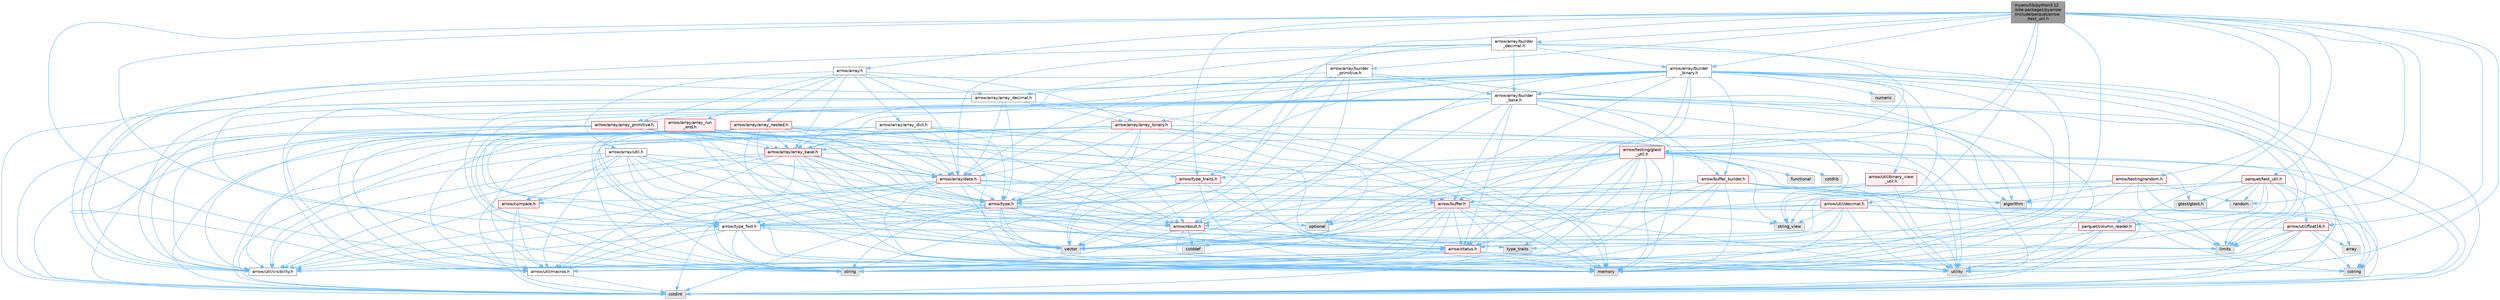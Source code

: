 digraph "myenv/lib/python3.12/site-packages/pyarrow/include/parquet/arrow/test_util.h"
{
 // LATEX_PDF_SIZE
  bgcolor="transparent";
  edge [fontname=Helvetica,fontsize=10,labelfontname=Helvetica,labelfontsize=10];
  node [fontname=Helvetica,fontsize=10,shape=box,height=0.2,width=0.4];
  Node1 [id="Node000001",label="myenv/lib/python3.12\l/site-packages/pyarrow\l/include/parquet/arrow\l/test_util.h",height=0.2,width=0.4,color="gray40", fillcolor="grey60", style="filled", fontcolor="black",tooltip=" "];
  Node1 -> Node2 [id="edge1_Node000001_Node000002",color="steelblue1",style="solid",tooltip=" "];
  Node2 [id="Node000002",label="limits",height=0.2,width=0.4,color="grey60", fillcolor="#E0E0E0", style="filled",tooltip=" "];
  Node1 -> Node3 [id="edge2_Node000001_Node000003",color="steelblue1",style="solid",tooltip=" "];
  Node3 [id="Node000003",label="memory",height=0.2,width=0.4,color="grey60", fillcolor="#E0E0E0", style="filled",tooltip=" "];
  Node1 -> Node4 [id="edge3_Node000001_Node000004",color="steelblue1",style="solid",tooltip=" "];
  Node4 [id="Node000004",label="random",height=0.2,width=0.4,color="grey60", fillcolor="#E0E0E0", style="filled",tooltip=" "];
  Node1 -> Node5 [id="edge4_Node000001_Node000005",color="steelblue1",style="solid",tooltip=" "];
  Node5 [id="Node000005",label="string",height=0.2,width=0.4,color="grey60", fillcolor="#E0E0E0", style="filled",tooltip=" "];
  Node1 -> Node6 [id="edge5_Node000001_Node000006",color="steelblue1",style="solid",tooltip=" "];
  Node6 [id="Node000006",label="utility",height=0.2,width=0.4,color="grey60", fillcolor="#E0E0E0", style="filled",tooltip=" "];
  Node1 -> Node7 [id="edge6_Node000001_Node000007",color="steelblue1",style="solid",tooltip=" "];
  Node7 [id="Node000007",label="vector",height=0.2,width=0.4,color="grey60", fillcolor="#E0E0E0", style="filled",tooltip=" "];
  Node1 -> Node8 [id="edge7_Node000001_Node000008",color="steelblue1",style="solid",tooltip=" "];
  Node8 [id="Node000008",label="arrow/array.h",height=0.2,width=0.4,color="grey40", fillcolor="white", style="filled",URL="$array_8h.html",tooltip=" "];
  Node8 -> Node9 [id="edge8_Node000008_Node000009",color="steelblue1",style="solid",tooltip=" "];
  Node9 [id="Node000009",label="arrow/array/array_base.h",height=0.2,width=0.4,color="red", fillcolor="#FFF0F0", style="filled",URL="$array__base_8h.html",tooltip=" "];
  Node9 -> Node10 [id="edge9_Node000009_Node000010",color="steelblue1",style="solid",tooltip=" "];
  Node10 [id="Node000010",label="cstdint",height=0.2,width=0.4,color="grey60", fillcolor="#E0E0E0", style="filled",tooltip=" "];
  Node9 -> Node3 [id="edge10_Node000009_Node000003",color="steelblue1",style="solid",tooltip=" "];
  Node9 -> Node5 [id="edge11_Node000009_Node000005",color="steelblue1",style="solid",tooltip=" "];
  Node9 -> Node7 [id="edge12_Node000009_Node000007",color="steelblue1",style="solid",tooltip=" "];
  Node9 -> Node12 [id="edge13_Node000009_Node000012",color="steelblue1",style="solid",tooltip=" "];
  Node12 [id="Node000012",label="arrow/array/data.h",height=0.2,width=0.4,color="red", fillcolor="#FFF0F0", style="filled",URL="$data_8h.html",tooltip=" "];
  Node12 -> Node10 [id="edge14_Node000012_Node000010",color="steelblue1",style="solid",tooltip=" "];
  Node12 -> Node3 [id="edge15_Node000012_Node000003",color="steelblue1",style="solid",tooltip=" "];
  Node12 -> Node6 [id="edge16_Node000012_Node000006",color="steelblue1",style="solid",tooltip=" "];
  Node12 -> Node7 [id="edge17_Node000012_Node000007",color="steelblue1",style="solid",tooltip=" "];
  Node12 -> Node19 [id="edge18_Node000012_Node000019",color="steelblue1",style="solid",tooltip=" "];
  Node19 [id="Node000019",label="arrow/buffer.h",height=0.2,width=0.4,color="red", fillcolor="#FFF0F0", style="filled",URL="$buffer_8h.html",tooltip=" "];
  Node19 -> Node10 [id="edge19_Node000019_Node000010",color="steelblue1",style="solid",tooltip=" "];
  Node19 -> Node20 [id="edge20_Node000019_Node000020",color="steelblue1",style="solid",tooltip=" "];
  Node20 [id="Node000020",label="cstring",height=0.2,width=0.4,color="grey60", fillcolor="#E0E0E0", style="filled",tooltip=" "];
  Node19 -> Node3 [id="edge21_Node000019_Node000003",color="steelblue1",style="solid",tooltip=" "];
  Node19 -> Node16 [id="edge22_Node000019_Node000016",color="steelblue1",style="solid",tooltip=" "];
  Node16 [id="Node000016",label="optional",height=0.2,width=0.4,color="grey60", fillcolor="#E0E0E0", style="filled",tooltip=" "];
  Node19 -> Node5 [id="edge23_Node000019_Node000005",color="steelblue1",style="solid",tooltip=" "];
  Node19 -> Node21 [id="edge24_Node000019_Node000021",color="steelblue1",style="solid",tooltip=" "];
  Node21 [id="Node000021",label="string_view",height=0.2,width=0.4,color="grey60", fillcolor="#E0E0E0", style="filled",tooltip=" "];
  Node19 -> Node6 [id="edge25_Node000019_Node000006",color="steelblue1",style="solid",tooltip=" "];
  Node19 -> Node7 [id="edge26_Node000019_Node000007",color="steelblue1",style="solid",tooltip=" "];
  Node19 -> Node31 [id="edge27_Node000019_Node000031",color="steelblue1",style="solid",tooltip=" "];
  Node31 [id="Node000031",label="arrow/status.h",height=0.2,width=0.4,color="red", fillcolor="#FFF0F0", style="filled",URL="$status_8h.html",tooltip=" "];
  Node31 -> Node20 [id="edge28_Node000031_Node000020",color="steelblue1",style="solid",tooltip=" "];
  Node31 -> Node3 [id="edge29_Node000031_Node000003",color="steelblue1",style="solid",tooltip=" "];
  Node31 -> Node5 [id="edge30_Node000031_Node000005",color="steelblue1",style="solid",tooltip=" "];
  Node31 -> Node6 [id="edge31_Node000031_Node000006",color="steelblue1",style="solid",tooltip=" "];
  Node31 -> Node26 [id="edge32_Node000031_Node000026",color="steelblue1",style="solid",tooltip=" "];
  Node26 [id="Node000026",label="arrow/util/macros.h",height=0.2,width=0.4,color="grey40", fillcolor="white", style="filled",URL="$macros_8h.html",tooltip=" "];
  Node26 -> Node10 [id="edge33_Node000026_Node000010",color="steelblue1",style="solid",tooltip=" "];
  Node31 -> Node18 [id="edge34_Node000031_Node000018",color="steelblue1",style="solid",tooltip=" "];
  Node18 [id="Node000018",label="arrow/util/visibility.h",height=0.2,width=0.4,color="grey40", fillcolor="white", style="filled",URL="$include_2arrow_2util_2visibility_8h.html",tooltip=" "];
  Node19 -> Node25 [id="edge35_Node000019_Node000025",color="steelblue1",style="solid",tooltip=" "];
  Node25 [id="Node000025",label="arrow/type_fwd.h",height=0.2,width=0.4,color="grey40", fillcolor="white", style="filled",URL="$arrow_2type__fwd_8h.html",tooltip=" "];
  Node25 -> Node2 [id="edge36_Node000025_Node000002",color="steelblue1",style="solid",tooltip=" "];
  Node25 -> Node3 [id="edge37_Node000025_Node000003",color="steelblue1",style="solid",tooltip=" "];
  Node25 -> Node5 [id="edge38_Node000025_Node000005",color="steelblue1",style="solid",tooltip=" "];
  Node25 -> Node7 [id="edge39_Node000025_Node000007",color="steelblue1",style="solid",tooltip=" "];
  Node25 -> Node26 [id="edge40_Node000025_Node000026",color="steelblue1",style="solid",tooltip=" "];
  Node25 -> Node18 [id="edge41_Node000025_Node000018",color="steelblue1",style="solid",tooltip=" "];
  Node19 -> Node26 [id="edge42_Node000019_Node000026",color="steelblue1",style="solid",tooltip=" "];
  Node19 -> Node18 [id="edge43_Node000019_Node000018",color="steelblue1",style="solid",tooltip=" "];
  Node12 -> Node27 [id="edge44_Node000012_Node000027",color="steelblue1",style="solid",tooltip=" "];
  Node27 [id="Node000027",label="arrow/result.h",height=0.2,width=0.4,color="red", fillcolor="#FFF0F0", style="filled",URL="$result_8h.html",tooltip=" "];
  Node27 -> Node28 [id="edge45_Node000027_Node000028",color="steelblue1",style="solid",tooltip=" "];
  Node28 [id="Node000028",label="cstddef",height=0.2,width=0.4,color="grey60", fillcolor="#E0E0E0", style="filled",tooltip=" "];
  Node27 -> Node5 [id="edge46_Node000027_Node000005",color="steelblue1",style="solid",tooltip=" "];
  Node27 -> Node30 [id="edge47_Node000027_Node000030",color="steelblue1",style="solid",tooltip=" "];
  Node30 [id="Node000030",label="type_traits",height=0.2,width=0.4,color="grey60", fillcolor="#E0E0E0", style="filled",tooltip=" "];
  Node27 -> Node6 [id="edge48_Node000027_Node000006",color="steelblue1",style="solid",tooltip=" "];
  Node27 -> Node31 [id="edge49_Node000027_Node000031",color="steelblue1",style="solid",tooltip=" "];
  Node12 -> Node39 [id="edge50_Node000012_Node000039",color="steelblue1",style="solid",tooltip=" "];
  Node39 [id="Node000039",label="arrow/type.h",height=0.2,width=0.4,color="red", fillcolor="#FFF0F0", style="filled",URL="$type_8h.html",tooltip=" "];
  Node39 -> Node10 [id="edge51_Node000039_Node000010",color="steelblue1",style="solid",tooltip=" "];
  Node39 -> Node2 [id="edge52_Node000039_Node000002",color="steelblue1",style="solid",tooltip=" "];
  Node39 -> Node3 [id="edge53_Node000039_Node000003",color="steelblue1",style="solid",tooltip=" "];
  Node39 -> Node16 [id="edge54_Node000039_Node000016",color="steelblue1",style="solid",tooltip=" "];
  Node39 -> Node5 [id="edge55_Node000039_Node000005",color="steelblue1",style="solid",tooltip=" "];
  Node39 -> Node6 [id="edge56_Node000039_Node000006",color="steelblue1",style="solid",tooltip=" "];
  Node39 -> Node7 [id="edge57_Node000039_Node000007",color="steelblue1",style="solid",tooltip=" "];
  Node39 -> Node27 [id="edge58_Node000039_Node000027",color="steelblue1",style="solid",tooltip=" "];
  Node39 -> Node25 [id="edge59_Node000039_Node000025",color="steelblue1",style="solid",tooltip=" "];
  Node39 -> Node26 [id="edge60_Node000039_Node000026",color="steelblue1",style="solid",tooltip=" "];
  Node39 -> Node18 [id="edge61_Node000039_Node000018",color="steelblue1",style="solid",tooltip=" "];
  Node12 -> Node25 [id="edge62_Node000012_Node000025",color="steelblue1",style="solid",tooltip=" "];
  Node12 -> Node26 [id="edge63_Node000012_Node000026",color="steelblue1",style="solid",tooltip=" "];
  Node12 -> Node18 [id="edge64_Node000012_Node000018",color="steelblue1",style="solid",tooltip=" "];
  Node9 -> Node19 [id="edge65_Node000009_Node000019",color="steelblue1",style="solid",tooltip=" "];
  Node9 -> Node49 [id="edge66_Node000009_Node000049",color="steelblue1",style="solid",tooltip=" "];
  Node49 [id="Node000049",label="arrow/compare.h",height=0.2,width=0.4,color="red", fillcolor="#FFF0F0", style="filled",URL="$compare_8h.html",tooltip=" "];
  Node49 -> Node10 [id="edge67_Node000049_Node000010",color="steelblue1",style="solid",tooltip=" "];
  Node49 -> Node26 [id="edge68_Node000049_Node000026",color="steelblue1",style="solid",tooltip=" "];
  Node49 -> Node18 [id="edge69_Node000049_Node000018",color="steelblue1",style="solid",tooltip=" "];
  Node9 -> Node27 [id="edge70_Node000009_Node000027",color="steelblue1",style="solid",tooltip=" "];
  Node9 -> Node31 [id="edge71_Node000009_Node000031",color="steelblue1",style="solid",tooltip=" "];
  Node9 -> Node39 [id="edge72_Node000009_Node000039",color="steelblue1",style="solid",tooltip=" "];
  Node9 -> Node26 [id="edge73_Node000009_Node000026",color="steelblue1",style="solid",tooltip=" "];
  Node9 -> Node18 [id="edge74_Node000009_Node000018",color="steelblue1",style="solid",tooltip=" "];
  Node8 -> Node50 [id="edge75_Node000008_Node000050",color="steelblue1",style="solid",tooltip=" "];
  Node50 [id="Node000050",label="arrow/array/array_binary.h",height=0.2,width=0.4,color="red", fillcolor="#FFF0F0", style="filled",URL="$array__binary_8h.html",tooltip=" "];
  Node50 -> Node10 [id="edge76_Node000050_Node000010",color="steelblue1",style="solid",tooltip=" "];
  Node50 -> Node3 [id="edge77_Node000050_Node000003",color="steelblue1",style="solid",tooltip=" "];
  Node50 -> Node16 [id="edge78_Node000050_Node000016",color="steelblue1",style="solid",tooltip=" "];
  Node50 -> Node5 [id="edge79_Node000050_Node000005",color="steelblue1",style="solid",tooltip=" "];
  Node50 -> Node21 [id="edge80_Node000050_Node000021",color="steelblue1",style="solid",tooltip=" "];
  Node50 -> Node7 [id="edge81_Node000050_Node000007",color="steelblue1",style="solid",tooltip=" "];
  Node50 -> Node9 [id="edge82_Node000050_Node000009",color="steelblue1",style="solid",tooltip=" "];
  Node50 -> Node12 [id="edge83_Node000050_Node000012",color="steelblue1",style="solid",tooltip=" "];
  Node50 -> Node19 [id="edge84_Node000050_Node000019",color="steelblue1",style="solid",tooltip=" "];
  Node50 -> Node39 [id="edge85_Node000050_Node000039",color="steelblue1",style="solid",tooltip=" "];
  Node50 -> Node26 [id="edge86_Node000050_Node000026",color="steelblue1",style="solid",tooltip=" "];
  Node50 -> Node18 [id="edge87_Node000050_Node000018",color="steelblue1",style="solid",tooltip=" "];
  Node8 -> Node57 [id="edge88_Node000008_Node000057",color="steelblue1",style="solid",tooltip=" "];
  Node57 [id="Node000057",label="arrow/array/array_decimal.h",height=0.2,width=0.4,color="grey40", fillcolor="white", style="filled",URL="$array__decimal_8h.html",tooltip=" "];
  Node57 -> Node10 [id="edge89_Node000057_Node000010",color="steelblue1",style="solid",tooltip=" "];
  Node57 -> Node3 [id="edge90_Node000057_Node000003",color="steelblue1",style="solid",tooltip=" "];
  Node57 -> Node5 [id="edge91_Node000057_Node000005",color="steelblue1",style="solid",tooltip=" "];
  Node57 -> Node50 [id="edge92_Node000057_Node000050",color="steelblue1",style="solid",tooltip=" "];
  Node57 -> Node12 [id="edge93_Node000057_Node000012",color="steelblue1",style="solid",tooltip=" "];
  Node57 -> Node39 [id="edge94_Node000057_Node000039",color="steelblue1",style="solid",tooltip=" "];
  Node57 -> Node18 [id="edge95_Node000057_Node000018",color="steelblue1",style="solid",tooltip=" "];
  Node8 -> Node58 [id="edge96_Node000008_Node000058",color="steelblue1",style="solid",tooltip=" "];
  Node58 [id="Node000058",label="arrow/array/array_dict.h",height=0.2,width=0.4,color="grey40", fillcolor="white", style="filled",URL="$array__dict_8h.html",tooltip=" "];
  Node58 -> Node10 [id="edge97_Node000058_Node000010",color="steelblue1",style="solid",tooltip=" "];
  Node58 -> Node3 [id="edge98_Node000058_Node000003",color="steelblue1",style="solid",tooltip=" "];
  Node58 -> Node9 [id="edge99_Node000058_Node000009",color="steelblue1",style="solid",tooltip=" "];
  Node58 -> Node12 [id="edge100_Node000058_Node000012",color="steelblue1",style="solid",tooltip=" "];
  Node58 -> Node27 [id="edge101_Node000058_Node000027",color="steelblue1",style="solid",tooltip=" "];
  Node58 -> Node31 [id="edge102_Node000058_Node000031",color="steelblue1",style="solid",tooltip=" "];
  Node58 -> Node39 [id="edge103_Node000058_Node000039",color="steelblue1",style="solid",tooltip=" "];
  Node58 -> Node26 [id="edge104_Node000058_Node000026",color="steelblue1",style="solid",tooltip=" "];
  Node58 -> Node18 [id="edge105_Node000058_Node000018",color="steelblue1",style="solid",tooltip=" "];
  Node8 -> Node59 [id="edge106_Node000008_Node000059",color="steelblue1",style="solid",tooltip=" "];
  Node59 [id="Node000059",label="arrow/array/array_nested.h",height=0.2,width=0.4,color="red", fillcolor="#FFF0F0", style="filled",URL="$array__nested_8h.html",tooltip=" "];
  Node59 -> Node10 [id="edge107_Node000059_Node000010",color="steelblue1",style="solid",tooltip=" "];
  Node59 -> Node3 [id="edge108_Node000059_Node000003",color="steelblue1",style="solid",tooltip=" "];
  Node59 -> Node5 [id="edge109_Node000059_Node000005",color="steelblue1",style="solid",tooltip=" "];
  Node59 -> Node6 [id="edge110_Node000059_Node000006",color="steelblue1",style="solid",tooltip=" "];
  Node59 -> Node7 [id="edge111_Node000059_Node000007",color="steelblue1",style="solid",tooltip=" "];
  Node59 -> Node9 [id="edge112_Node000059_Node000009",color="steelblue1",style="solid",tooltip=" "];
  Node59 -> Node12 [id="edge113_Node000059_Node000012",color="steelblue1",style="solid",tooltip=" "];
  Node59 -> Node27 [id="edge114_Node000059_Node000027",color="steelblue1",style="solid",tooltip=" "];
  Node59 -> Node31 [id="edge115_Node000059_Node000031",color="steelblue1",style="solid",tooltip=" "];
  Node59 -> Node39 [id="edge116_Node000059_Node000039",color="steelblue1",style="solid",tooltip=" "];
  Node59 -> Node25 [id="edge117_Node000059_Node000025",color="steelblue1",style="solid",tooltip=" "];
  Node59 -> Node26 [id="edge118_Node000059_Node000026",color="steelblue1",style="solid",tooltip=" "];
  Node59 -> Node18 [id="edge119_Node000059_Node000018",color="steelblue1",style="solid",tooltip=" "];
  Node8 -> Node60 [id="edge120_Node000008_Node000060",color="steelblue1",style="solid",tooltip=" "];
  Node60 [id="Node000060",label="arrow/array/array_primitive.h",height=0.2,width=0.4,color="red", fillcolor="#FFF0F0", style="filled",URL="$array__primitive_8h.html",tooltip=" "];
  Node60 -> Node10 [id="edge121_Node000060_Node000010",color="steelblue1",style="solid",tooltip=" "];
  Node60 -> Node3 [id="edge122_Node000060_Node000003",color="steelblue1",style="solid",tooltip=" "];
  Node60 -> Node9 [id="edge123_Node000060_Node000009",color="steelblue1",style="solid",tooltip=" "];
  Node60 -> Node12 [id="edge124_Node000060_Node000012",color="steelblue1",style="solid",tooltip=" "];
  Node60 -> Node39 [id="edge125_Node000060_Node000039",color="steelblue1",style="solid",tooltip=" "];
  Node60 -> Node25 [id="edge126_Node000060_Node000025",color="steelblue1",style="solid",tooltip=" "];
  Node60 -> Node56 [id="edge127_Node000060_Node000056",color="steelblue1",style="solid",tooltip=" "];
  Node56 [id="Node000056",label="arrow/type_traits.h",height=0.2,width=0.4,color="red", fillcolor="#FFF0F0", style="filled",URL="$include_2arrow_2type__traits_8h.html",tooltip=" "];
  Node56 -> Node3 [id="edge128_Node000056_Node000003",color="steelblue1",style="solid",tooltip=" "];
  Node56 -> Node5 [id="edge129_Node000056_Node000005",color="steelblue1",style="solid",tooltip=" "];
  Node56 -> Node30 [id="edge130_Node000056_Node000030",color="steelblue1",style="solid",tooltip=" "];
  Node56 -> Node7 [id="edge131_Node000056_Node000007",color="steelblue1",style="solid",tooltip=" "];
  Node56 -> Node39 [id="edge132_Node000056_Node000039",color="steelblue1",style="solid",tooltip=" "];
  Node60 -> Node26 [id="edge133_Node000060_Node000026",color="steelblue1",style="solid",tooltip=" "];
  Node60 -> Node18 [id="edge134_Node000060_Node000018",color="steelblue1",style="solid",tooltip=" "];
  Node8 -> Node61 [id="edge135_Node000008_Node000061",color="steelblue1",style="solid",tooltip=" "];
  Node61 [id="Node000061",label="arrow/array/array_run\l_end.h",height=0.2,width=0.4,color="red", fillcolor="#FFF0F0", style="filled",URL="$array__run__end_8h.html",tooltip=" "];
  Node61 -> Node10 [id="edge136_Node000061_Node000010",color="steelblue1",style="solid",tooltip=" "];
  Node61 -> Node3 [id="edge137_Node000061_Node000003",color="steelblue1",style="solid",tooltip=" "];
  Node61 -> Node5 [id="edge138_Node000061_Node000005",color="steelblue1",style="solid",tooltip=" "];
  Node61 -> Node6 [id="edge139_Node000061_Node000006",color="steelblue1",style="solid",tooltip=" "];
  Node61 -> Node7 [id="edge140_Node000061_Node000007",color="steelblue1",style="solid",tooltip=" "];
  Node61 -> Node9 [id="edge141_Node000061_Node000009",color="steelblue1",style="solid",tooltip=" "];
  Node61 -> Node12 [id="edge142_Node000061_Node000012",color="steelblue1",style="solid",tooltip=" "];
  Node61 -> Node27 [id="edge143_Node000061_Node000027",color="steelblue1",style="solid",tooltip=" "];
  Node61 -> Node31 [id="edge144_Node000061_Node000031",color="steelblue1",style="solid",tooltip=" "];
  Node61 -> Node39 [id="edge145_Node000061_Node000039",color="steelblue1",style="solid",tooltip=" "];
  Node61 -> Node25 [id="edge146_Node000061_Node000025",color="steelblue1",style="solid",tooltip=" "];
  Node61 -> Node26 [id="edge147_Node000061_Node000026",color="steelblue1",style="solid",tooltip=" "];
  Node61 -> Node18 [id="edge148_Node000061_Node000018",color="steelblue1",style="solid",tooltip=" "];
  Node8 -> Node12 [id="edge149_Node000008_Node000012",color="steelblue1",style="solid",tooltip=" "];
  Node8 -> Node62 [id="edge150_Node000008_Node000062",color="steelblue1",style="solid",tooltip=" "];
  Node62 [id="Node000062",label="arrow/array/util.h",height=0.2,width=0.4,color="grey40", fillcolor="white", style="filled",URL="$array_2util_8h.html",tooltip=" "];
  Node62 -> Node10 [id="edge151_Node000062_Node000010",color="steelblue1",style="solid",tooltip=" "];
  Node62 -> Node3 [id="edge152_Node000062_Node000003",color="steelblue1",style="solid",tooltip=" "];
  Node62 -> Node7 [id="edge153_Node000062_Node000007",color="steelblue1",style="solid",tooltip=" "];
  Node62 -> Node12 [id="edge154_Node000062_Node000012",color="steelblue1",style="solid",tooltip=" "];
  Node62 -> Node49 [id="edge155_Node000062_Node000049",color="steelblue1",style="solid",tooltip=" "];
  Node62 -> Node27 [id="edge156_Node000062_Node000027",color="steelblue1",style="solid",tooltip=" "];
  Node62 -> Node31 [id="edge157_Node000062_Node000031",color="steelblue1",style="solid",tooltip=" "];
  Node62 -> Node39 [id="edge158_Node000062_Node000039",color="steelblue1",style="solid",tooltip=" "];
  Node62 -> Node26 [id="edge159_Node000062_Node000026",color="steelblue1",style="solid",tooltip=" "];
  Node62 -> Node18 [id="edge160_Node000062_Node000018",color="steelblue1",style="solid",tooltip=" "];
  Node1 -> Node63 [id="edge161_Node000001_Node000063",color="steelblue1",style="solid",tooltip=" "];
  Node63 [id="Node000063",label="arrow/array/builder\l_binary.h",height=0.2,width=0.4,color="grey40", fillcolor="white", style="filled",URL="$builder__binary_8h.html",tooltip=" "];
  Node63 -> Node44 [id="edge162_Node000063_Node000044",color="steelblue1",style="solid",tooltip=" "];
  Node44 [id="Node000044",label="array",height=0.2,width=0.4,color="grey60", fillcolor="#E0E0E0", style="filled",tooltip=" "];
  Node63 -> Node28 [id="edge163_Node000063_Node000028",color="steelblue1",style="solid",tooltip=" "];
  Node63 -> Node10 [id="edge164_Node000063_Node000010",color="steelblue1",style="solid",tooltip=" "];
  Node63 -> Node20 [id="edge165_Node000063_Node000020",color="steelblue1",style="solid",tooltip=" "];
  Node63 -> Node2 [id="edge166_Node000063_Node000002",color="steelblue1",style="solid",tooltip=" "];
  Node63 -> Node3 [id="edge167_Node000063_Node000003",color="steelblue1",style="solid",tooltip=" "];
  Node63 -> Node64 [id="edge168_Node000063_Node000064",color="steelblue1",style="solid",tooltip=" "];
  Node64 [id="Node000064",label="numeric",height=0.2,width=0.4,color="grey60", fillcolor="#E0E0E0", style="filled",tooltip=" "];
  Node63 -> Node5 [id="edge169_Node000063_Node000005",color="steelblue1",style="solid",tooltip=" "];
  Node63 -> Node21 [id="edge170_Node000063_Node000021",color="steelblue1",style="solid",tooltip=" "];
  Node63 -> Node7 [id="edge171_Node000063_Node000007",color="steelblue1",style="solid",tooltip=" "];
  Node63 -> Node9 [id="edge172_Node000063_Node000009",color="steelblue1",style="solid",tooltip=" "];
  Node63 -> Node50 [id="edge173_Node000063_Node000050",color="steelblue1",style="solid",tooltip=" "];
  Node63 -> Node65 [id="edge174_Node000063_Node000065",color="steelblue1",style="solid",tooltip=" "];
  Node65 [id="Node000065",label="arrow/array/builder\l_base.h",height=0.2,width=0.4,color="grey40", fillcolor="white", style="filled",URL="$builder__base_8h.html",tooltip=" "];
  Node65 -> Node43 [id="edge175_Node000065_Node000043",color="steelblue1",style="solid",tooltip=" "];
  Node43 [id="Node000043",label="algorithm",height=0.2,width=0.4,color="grey60", fillcolor="#E0E0E0", style="filled",tooltip=" "];
  Node65 -> Node10 [id="edge176_Node000065_Node000010",color="steelblue1",style="solid",tooltip=" "];
  Node65 -> Node2 [id="edge177_Node000065_Node000002",color="steelblue1",style="solid",tooltip=" "];
  Node65 -> Node3 [id="edge178_Node000065_Node000003",color="steelblue1",style="solid",tooltip=" "];
  Node65 -> Node6 [id="edge179_Node000065_Node000006",color="steelblue1",style="solid",tooltip=" "];
  Node65 -> Node7 [id="edge180_Node000065_Node000007",color="steelblue1",style="solid",tooltip=" "];
  Node65 -> Node9 [id="edge181_Node000065_Node000009",color="steelblue1",style="solid",tooltip=" "];
  Node65 -> Node60 [id="edge182_Node000065_Node000060",color="steelblue1",style="solid",tooltip=" "];
  Node65 -> Node19 [id="edge183_Node000065_Node000019",color="steelblue1",style="solid",tooltip=" "];
  Node65 -> Node66 [id="edge184_Node000065_Node000066",color="steelblue1",style="solid",tooltip=" "];
  Node66 [id="Node000066",label="arrow/buffer_builder.h",height=0.2,width=0.4,color="red", fillcolor="#FFF0F0", style="filled",URL="$buffer__builder_8h.html",tooltip=" "];
  Node66 -> Node43 [id="edge185_Node000066_Node000043",color="steelblue1",style="solid",tooltip=" "];
  Node66 -> Node10 [id="edge186_Node000066_Node000010",color="steelblue1",style="solid",tooltip=" "];
  Node66 -> Node20 [id="edge187_Node000066_Node000020",color="steelblue1",style="solid",tooltip=" "];
  Node66 -> Node3 [id="edge188_Node000066_Node000003",color="steelblue1",style="solid",tooltip=" "];
  Node66 -> Node5 [id="edge189_Node000066_Node000005",color="steelblue1",style="solid",tooltip=" "];
  Node66 -> Node6 [id="edge190_Node000066_Node000006",color="steelblue1",style="solid",tooltip=" "];
  Node66 -> Node19 [id="edge191_Node000066_Node000019",color="steelblue1",style="solid",tooltip=" "];
  Node66 -> Node31 [id="edge192_Node000066_Node000031",color="steelblue1",style="solid",tooltip=" "];
  Node66 -> Node26 [id="edge193_Node000066_Node000026",color="steelblue1",style="solid",tooltip=" "];
  Node66 -> Node18 [id="edge194_Node000066_Node000018",color="steelblue1",style="solid",tooltip=" "];
  Node65 -> Node27 [id="edge195_Node000065_Node000027",color="steelblue1",style="solid",tooltip=" "];
  Node65 -> Node31 [id="edge196_Node000065_Node000031",color="steelblue1",style="solid",tooltip=" "];
  Node65 -> Node25 [id="edge197_Node000065_Node000025",color="steelblue1",style="solid",tooltip=" "];
  Node65 -> Node26 [id="edge198_Node000065_Node000026",color="steelblue1",style="solid",tooltip=" "];
  Node65 -> Node18 [id="edge199_Node000065_Node000018",color="steelblue1",style="solid",tooltip=" "];
  Node63 -> Node12 [id="edge200_Node000063_Node000012",color="steelblue1",style="solid",tooltip=" "];
  Node63 -> Node19 [id="edge201_Node000063_Node000019",color="steelblue1",style="solid",tooltip=" "];
  Node63 -> Node66 [id="edge202_Node000063_Node000066",color="steelblue1",style="solid",tooltip=" "];
  Node63 -> Node31 [id="edge203_Node000063_Node000031",color="steelblue1",style="solid",tooltip=" "];
  Node63 -> Node39 [id="edge204_Node000063_Node000039",color="steelblue1",style="solid",tooltip=" "];
  Node63 -> Node70 [id="edge205_Node000063_Node000070",color="steelblue1",style="solid",tooltip=" "];
  Node70 [id="Node000070",label="arrow/util/binary_view\l_util.h",height=0.2,width=0.4,color="red", fillcolor="#FFF0F0", style="filled",URL="$binary__view__util_8h.html",tooltip=" "];
  Node70 -> Node21 [id="edge206_Node000070_Node000021",color="steelblue1",style="solid",tooltip=" "];
  Node70 -> Node6 [id="edge207_Node000070_Node000006",color="steelblue1",style="solid",tooltip=" "];
  Node70 -> Node39 [id="edge208_Node000070_Node000039",color="steelblue1",style="solid",tooltip=" "];
  Node63 -> Node26 [id="edge209_Node000063_Node000026",color="steelblue1",style="solid",tooltip=" "];
  Node63 -> Node18 [id="edge210_Node000063_Node000018",color="steelblue1",style="solid",tooltip=" "];
  Node1 -> Node71 [id="edge211_Node000001_Node000071",color="steelblue1",style="solid",tooltip=" "];
  Node71 [id="Node000071",label="arrow/array/builder\l_decimal.h",height=0.2,width=0.4,color="grey40", fillcolor="white", style="filled",URL="$builder__decimal_8h.html",tooltip=" "];
  Node71 -> Node3 [id="edge212_Node000071_Node000003",color="steelblue1",style="solid",tooltip=" "];
  Node71 -> Node57 [id="edge213_Node000071_Node000057",color="steelblue1",style="solid",tooltip=" "];
  Node71 -> Node65 [id="edge214_Node000071_Node000065",color="steelblue1",style="solid",tooltip=" "];
  Node71 -> Node63 [id="edge215_Node000071_Node000063",color="steelblue1",style="solid",tooltip=" "];
  Node71 -> Node12 [id="edge216_Node000071_Node000012",color="steelblue1",style="solid",tooltip=" "];
  Node71 -> Node31 [id="edge217_Node000071_Node000031",color="steelblue1",style="solid",tooltip=" "];
  Node71 -> Node39 [id="edge218_Node000071_Node000039",color="steelblue1",style="solid",tooltip=" "];
  Node71 -> Node18 [id="edge219_Node000071_Node000018",color="steelblue1",style="solid",tooltip=" "];
  Node1 -> Node72 [id="edge220_Node000001_Node000072",color="steelblue1",style="solid",tooltip=" "];
  Node72 [id="Node000072",label="arrow/array/builder\l_primitive.h",height=0.2,width=0.4,color="grey40", fillcolor="white", style="filled",URL="$builder__primitive_8h.html",tooltip=" "];
  Node72 -> Node43 [id="edge221_Node000072_Node000043",color="steelblue1",style="solid",tooltip=" "];
  Node72 -> Node3 [id="edge222_Node000072_Node000003",color="steelblue1",style="solid",tooltip=" "];
  Node72 -> Node7 [id="edge223_Node000072_Node000007",color="steelblue1",style="solid",tooltip=" "];
  Node72 -> Node65 [id="edge224_Node000072_Node000065",color="steelblue1",style="solid",tooltip=" "];
  Node72 -> Node12 [id="edge225_Node000072_Node000012",color="steelblue1",style="solid",tooltip=" "];
  Node72 -> Node27 [id="edge226_Node000072_Node000027",color="steelblue1",style="solid",tooltip=" "];
  Node72 -> Node39 [id="edge227_Node000072_Node000039",color="steelblue1",style="solid",tooltip=" "];
  Node72 -> Node56 [id="edge228_Node000072_Node000056",color="steelblue1",style="solid",tooltip=" "];
  Node1 -> Node73 [id="edge229_Node000001_Node000073",color="steelblue1",style="solid",tooltip=" "];
  Node73 [id="Node000073",label="arrow/testing/gtest\l_util.h",height=0.2,width=0.4,color="red", fillcolor="#FFF0F0", style="filled",URL="$gtest__util_8h.html",tooltip=" "];
  Node73 -> Node43 [id="edge230_Node000073_Node000043",color="steelblue1",style="solid",tooltip=" "];
  Node73 -> Node10 [id="edge231_Node000073_Node000010",color="steelblue1",style="solid",tooltip=" "];
  Node73 -> Node74 [id="edge232_Node000073_Node000074",color="steelblue1",style="solid",tooltip=" "];
  Node74 [id="Node000074",label="cstdlib",height=0.2,width=0.4,color="grey60", fillcolor="#E0E0E0", style="filled",tooltip=" "];
  Node73 -> Node20 [id="edge233_Node000073_Node000020",color="steelblue1",style="solid",tooltip=" "];
  Node73 -> Node23 [id="edge234_Node000073_Node000023",color="steelblue1",style="solid",tooltip=" "];
  Node23 [id="Node000023",label="functional",height=0.2,width=0.4,color="grey60", fillcolor="#E0E0E0", style="filled",tooltip=" "];
  Node73 -> Node3 [id="edge235_Node000073_Node000003",color="steelblue1",style="solid",tooltip=" "];
  Node73 -> Node16 [id="edge236_Node000073_Node000016",color="steelblue1",style="solid",tooltip=" "];
  Node73 -> Node5 [id="edge237_Node000073_Node000005",color="steelblue1",style="solid",tooltip=" "];
  Node73 -> Node21 [id="edge238_Node000073_Node000021",color="steelblue1",style="solid",tooltip=" "];
  Node73 -> Node30 [id="edge239_Node000073_Node000030",color="steelblue1",style="solid",tooltip=" "];
  Node73 -> Node6 [id="edge240_Node000073_Node000006",color="steelblue1",style="solid",tooltip=" "];
  Node73 -> Node7 [id="edge241_Node000073_Node000007",color="steelblue1",style="solid",tooltip=" "];
  Node73 -> Node75 [id="edge242_Node000073_Node000075",color="steelblue1",style="solid",tooltip=" "];
  Node75 [id="Node000075",label="gtest/gtest.h",height=0.2,width=0.4,color="grey60", fillcolor="#E0E0E0", style="filled",tooltip=" "];
  Node73 -> Node49 [id="edge243_Node000073_Node000049",color="steelblue1",style="solid",tooltip=" "];
  Node73 -> Node27 [id="edge244_Node000073_Node000027",color="steelblue1",style="solid",tooltip=" "];
  Node73 -> Node31 [id="edge245_Node000073_Node000031",color="steelblue1",style="solid",tooltip=" "];
  Node73 -> Node25 [id="edge246_Node000073_Node000025",color="steelblue1",style="solid",tooltip=" "];
  Node73 -> Node56 [id="edge247_Node000073_Node000056",color="steelblue1",style="solid",tooltip=" "];
  Node73 -> Node26 [id="edge248_Node000073_Node000026",color="steelblue1",style="solid",tooltip=" "];
  Node1 -> Node79 [id="edge249_Node000001_Node000079",color="steelblue1",style="solid",tooltip=" "];
  Node79 [id="Node000079",label="arrow/testing/random.h",height=0.2,width=0.4,color="red", fillcolor="#FFF0F0", style="filled",URL="$random_8h.html",tooltip=" "];
  Node79 -> Node43 [id="edge250_Node000079_Node000043",color="steelblue1",style="solid",tooltip=" "];
  Node79 -> Node10 [id="edge251_Node000079_Node000010",color="steelblue1",style="solid",tooltip=" "];
  Node79 -> Node2 [id="edge252_Node000079_Node000002",color="steelblue1",style="solid",tooltip=" "];
  Node79 -> Node3 [id="edge253_Node000079_Node000003",color="steelblue1",style="solid",tooltip=" "];
  Node79 -> Node4 [id="edge254_Node000079_Node000004",color="steelblue1",style="solid",tooltip=" "];
  Node79 -> Node7 [id="edge255_Node000079_Node000007",color="steelblue1",style="solid",tooltip=" "];
  Node79 -> Node39 [id="edge256_Node000079_Node000039",color="steelblue1",style="solid",tooltip=" "];
  Node1 -> Node25 [id="edge257_Node000001_Node000025",color="steelblue1",style="solid",tooltip=" "];
  Node1 -> Node56 [id="edge258_Node000001_Node000056",color="steelblue1",style="solid",tooltip=" "];
  Node1 -> Node81 [id="edge259_Node000001_Node000081",color="steelblue1",style="solid",tooltip=" "];
  Node81 [id="Node000081",label="arrow/util/decimal.h",height=0.2,width=0.4,color="red", fillcolor="#FFF0F0", style="filled",URL="$include_2arrow_2util_2decimal_8h.html",tooltip=" "];
  Node81 -> Node10 [id="edge260_Node000081_Node000010",color="steelblue1",style="solid",tooltip=" "];
  Node81 -> Node2 [id="edge261_Node000081_Node000002",color="steelblue1",style="solid",tooltip=" "];
  Node81 -> Node5 [id="edge262_Node000081_Node000005",color="steelblue1",style="solid",tooltip=" "];
  Node81 -> Node21 [id="edge263_Node000081_Node000021",color="steelblue1",style="solid",tooltip=" "];
  Node81 -> Node6 [id="edge264_Node000081_Node000006",color="steelblue1",style="solid",tooltip=" "];
  Node81 -> Node27 [id="edge265_Node000081_Node000027",color="steelblue1",style="solid",tooltip=" "];
  Node81 -> Node31 [id="edge266_Node000081_Node000031",color="steelblue1",style="solid",tooltip=" "];
  Node81 -> Node25 [id="edge267_Node000081_Node000025",color="steelblue1",style="solid",tooltip=" "];
  Node1 -> Node83 [id="edge268_Node000001_Node000083",color="steelblue1",style="solid",tooltip=" "];
  Node83 [id="Node000083",label="arrow/util/float16.h",height=0.2,width=0.4,color="red", fillcolor="#FFF0F0", style="filled",URL="$float16_8h.html",tooltip=" "];
  Node83 -> Node44 [id="edge269_Node000083_Node000044",color="steelblue1",style="solid",tooltip=" "];
  Node83 -> Node10 [id="edge270_Node000083_Node000010",color="steelblue1",style="solid",tooltip=" "];
  Node83 -> Node20 [id="edge271_Node000083_Node000020",color="steelblue1",style="solid",tooltip=" "];
  Node83 -> Node2 [id="edge272_Node000083_Node000002",color="steelblue1",style="solid",tooltip=" "];
  Node83 -> Node30 [id="edge273_Node000083_Node000030",color="steelblue1",style="solid",tooltip=" "];
  Node83 -> Node26 [id="edge274_Node000083_Node000026",color="steelblue1",style="solid",tooltip=" "];
  Node83 -> Node18 [id="edge275_Node000083_Node000018",color="steelblue1",style="solid",tooltip=" "];
  Node1 -> Node84 [id="edge276_Node000001_Node000084",color="steelblue1",style="solid",tooltip=" "];
  Node84 [id="Node000084",label="parquet/column_reader.h",height=0.2,width=0.4,color="red", fillcolor="#FFF0F0", style="filled",URL="$column__reader_8h.html",tooltip=" "];
  Node84 -> Node10 [id="edge277_Node000084_Node000010",color="steelblue1",style="solid",tooltip=" "];
  Node84 -> Node3 [id="edge278_Node000084_Node000003",color="steelblue1",style="solid",tooltip=" "];
  Node84 -> Node6 [id="edge279_Node000084_Node000006",color="steelblue1",style="solid",tooltip=" "];
  Node84 -> Node7 [id="edge280_Node000084_Node000007",color="steelblue1",style="solid",tooltip=" "];
  Node1 -> Node107 [id="edge281_Node000001_Node000107",color="steelblue1",style="solid",tooltip=" "];
  Node107 [id="Node000107",label="parquet/test_util.h",height=0.2,width=0.4,color="red", fillcolor="#FFF0F0", style="filled",URL="$parquet_2test__util_8h.html",tooltip=" "];
  Node107 -> Node43 [id="edge282_Node000107_Node000043",color="steelblue1",style="solid",tooltip=" "];
  Node107 -> Node2 [id="edge283_Node000107_Node000002",color="steelblue1",style="solid",tooltip=" "];
  Node107 -> Node3 [id="edge284_Node000107_Node000003",color="steelblue1",style="solid",tooltip=" "];
  Node107 -> Node4 [id="edge285_Node000107_Node000004",color="steelblue1",style="solid",tooltip=" "];
  Node107 -> Node5 [id="edge286_Node000107_Node000005",color="steelblue1",style="solid",tooltip=" "];
  Node107 -> Node6 [id="edge287_Node000107_Node000006",color="steelblue1",style="solid",tooltip=" "];
  Node107 -> Node7 [id="edge288_Node000107_Node000007",color="steelblue1",style="solid",tooltip=" "];
  Node107 -> Node75 [id="edge289_Node000107_Node000075",color="steelblue1",style="solid",tooltip=" "];
  Node107 -> Node83 [id="edge290_Node000107_Node000083",color="steelblue1",style="solid",tooltip=" "];
  Node107 -> Node84 [id="edge291_Node000107_Node000084",color="steelblue1",style="solid",tooltip=" "];
}
